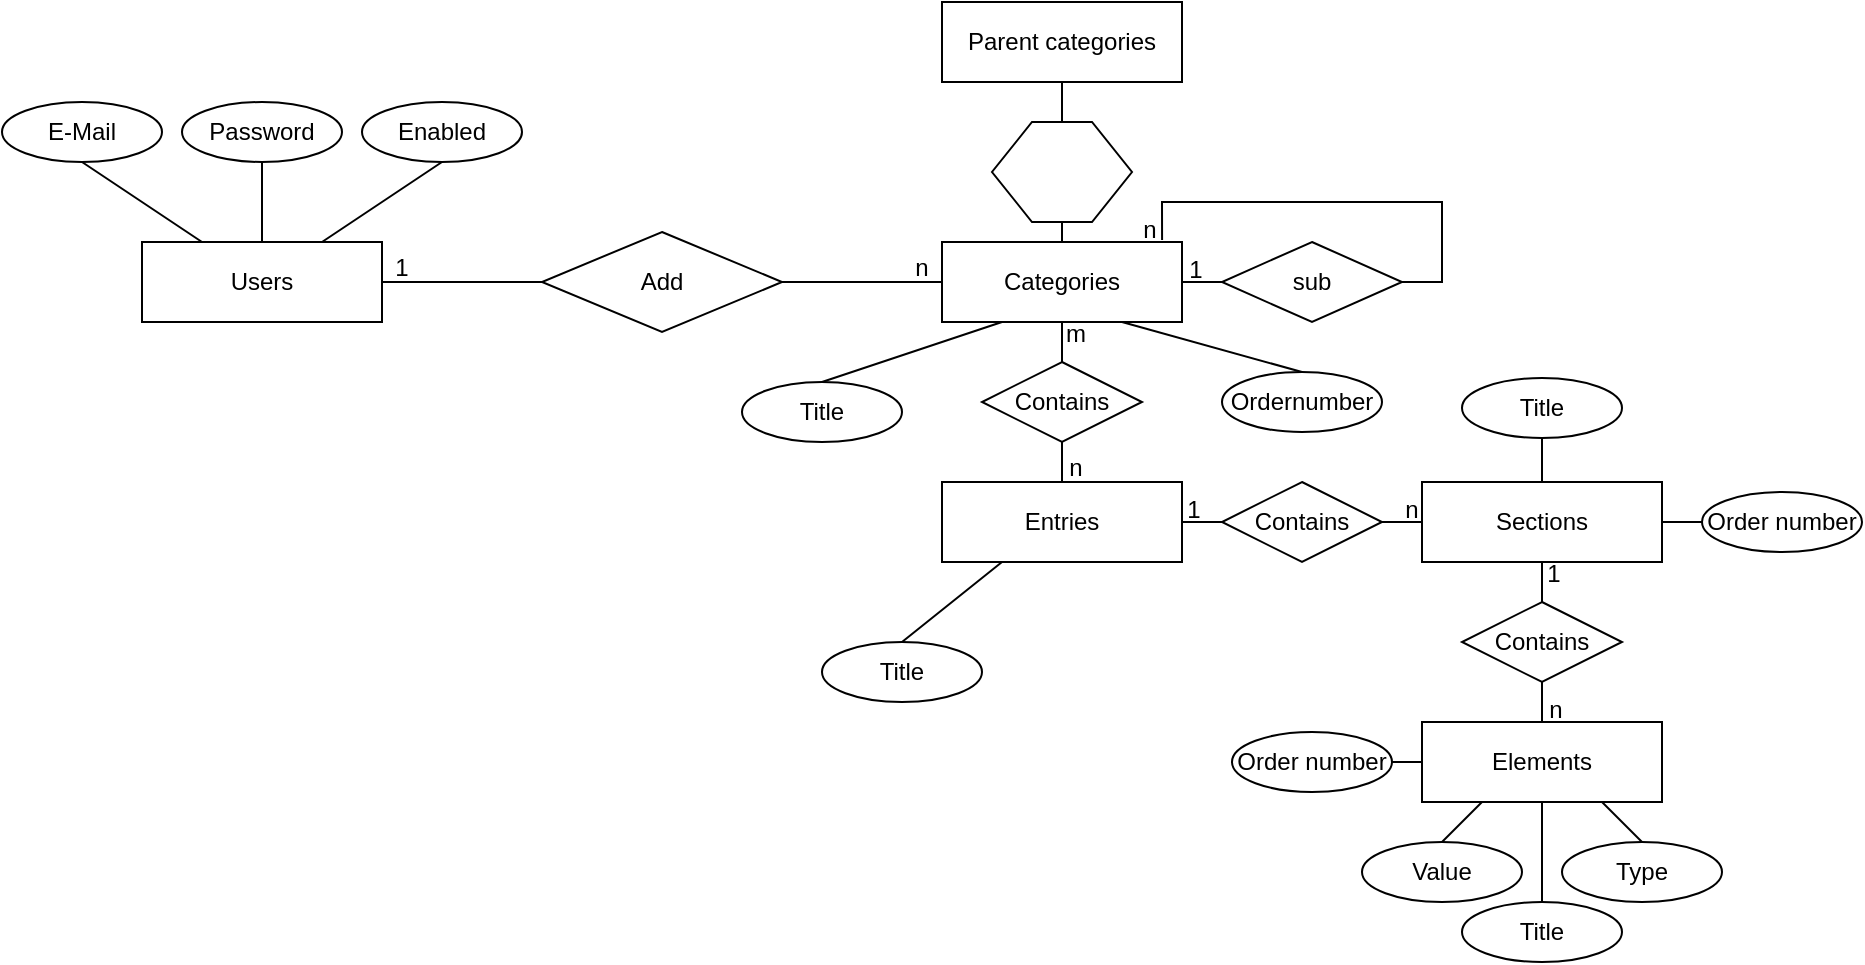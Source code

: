 <mxfile version="15.8.7" type="device"><diagram id="R2lEEEUBdFMjLlhIrx00" name="Page-1"><mxGraphModel dx="1106" dy="852" grid="1" gridSize="10" guides="1" tooltips="1" connect="1" arrows="1" fold="1" page="1" pageScale="1" pageWidth="1200" pageHeight="1920" math="0" shadow="0" extFonts="Permanent Marker^https://fonts.googleapis.com/css?family=Permanent+Marker"><root><mxCell id="0"/><mxCell id="1" parent="0"/><mxCell id="r_iOCai7sHGXc3zunDnW-29" style="edgeStyle=none;rounded=0;orthogonalLoop=1;jettySize=auto;html=1;exitX=1;exitY=0.5;exitDx=0;exitDy=0;entryX=0.111;entryY=0.5;entryDx=0;entryDy=0;entryPerimeter=0;endArrow=none;endFill=0;" parent="1" source="r_iOCai7sHGXc3zunDnW-4" target="r_iOCai7sHGXc3zunDnW-6" edge="1"><mxGeometry relative="1" as="geometry"/></mxCell><mxCell id="r_iOCai7sHGXc3zunDnW-33" style="edgeStyle=orthogonalEdgeStyle;rounded=0;orthogonalLoop=1;jettySize=auto;html=1;exitX=0.5;exitY=1;exitDx=0;exitDy=0;entryX=0.5;entryY=0;entryDx=0;entryDy=0;endArrow=none;endFill=0;" parent="1" source="r_iOCai7sHGXc3zunDnW-4" target="r_iOCai7sHGXc3zunDnW-28" edge="1"><mxGeometry relative="1" as="geometry"/></mxCell><mxCell id="frGDyW103YzDaUGf5JGL-3" style="edgeStyle=orthogonalEdgeStyle;rounded=0;orthogonalLoop=1;jettySize=auto;html=1;exitX=0.5;exitY=0;exitDx=0;exitDy=0;entryX=0.5;entryY=1;entryDx=0;entryDy=0;endArrow=none;endFill=0;" parent="1" source="r_iOCai7sHGXc3zunDnW-4" target="frGDyW103YzDaUGf5JGL-2" edge="1"><mxGeometry relative="1" as="geometry"/></mxCell><mxCell id="r_iOCai7sHGXc3zunDnW-4" value="Categories" style="rounded=0;whiteSpace=wrap;html=1;labelBackgroundColor=none;" parent="1" vertex="1"><mxGeometry x="700" y="340" width="120" height="40" as="geometry"/></mxCell><mxCell id="r_iOCai7sHGXc3zunDnW-8" style="rounded=0;orthogonalLoop=1;jettySize=auto;html=1;exitX=0.5;exitY=0;exitDx=0;exitDy=0;entryX=0.25;entryY=1;entryDx=0;entryDy=0;endArrow=none;endFill=0;" parent="1" source="r_iOCai7sHGXc3zunDnW-5" target="r_iOCai7sHGXc3zunDnW-4" edge="1"><mxGeometry relative="1" as="geometry"/></mxCell><mxCell id="r_iOCai7sHGXc3zunDnW-5" value="Title" style="ellipse;whiteSpace=wrap;html=1;labelBackgroundColor=none;" parent="1" vertex="1"><mxGeometry x="600" y="410" width="80" height="30" as="geometry"/></mxCell><mxCell id="r_iOCai7sHGXc3zunDnW-30" style="edgeStyle=orthogonalEdgeStyle;rounded=0;orthogonalLoop=1;jettySize=auto;html=1;exitX=1;exitY=0.5;exitDx=0;exitDy=0;endArrow=none;endFill=0;entryX=0.917;entryY=-0.025;entryDx=0;entryDy=0;entryPerimeter=0;" parent="1" source="r_iOCai7sHGXc3zunDnW-6" target="r_iOCai7sHGXc3zunDnW-4" edge="1"><mxGeometry relative="1" as="geometry"><mxPoint x="860" y="320" as="targetPoint"/><Array as="points"><mxPoint x="950" y="360"/><mxPoint x="950" y="320"/><mxPoint x="810" y="320"/></Array></mxGeometry></mxCell><mxCell id="r_iOCai7sHGXc3zunDnW-6" value="sub" style="rhombus;whiteSpace=wrap;html=1;labelBackgroundColor=none;" parent="1" vertex="1"><mxGeometry x="840" y="340" width="90" height="40" as="geometry"/></mxCell><mxCell id="r_iOCai7sHGXc3zunDnW-13" value="Users" style="rounded=0;whiteSpace=wrap;html=1;labelBackgroundColor=none;" parent="1" vertex="1"><mxGeometry x="300" y="340" width="120" height="40" as="geometry"/></mxCell><mxCell id="r_iOCai7sHGXc3zunDnW-17" style="rounded=0;orthogonalLoop=1;jettySize=auto;html=1;exitX=0.5;exitY=1;exitDx=0;exitDy=0;entryX=0.25;entryY=0;entryDx=0;entryDy=0;endArrow=none;endFill=0;" parent="1" source="r_iOCai7sHGXc3zunDnW-14" target="r_iOCai7sHGXc3zunDnW-13" edge="1"><mxGeometry relative="1" as="geometry"/></mxCell><mxCell id="r_iOCai7sHGXc3zunDnW-14" value="E-Mail" style="ellipse;whiteSpace=wrap;html=1;labelBackgroundColor=none;" parent="1" vertex="1"><mxGeometry x="230" y="270" width="80" height="30" as="geometry"/></mxCell><mxCell id="r_iOCai7sHGXc3zunDnW-19" style="edgeStyle=none;rounded=0;orthogonalLoop=1;jettySize=auto;html=1;exitX=0.5;exitY=1;exitDx=0;exitDy=0;entryX=0.5;entryY=0;entryDx=0;entryDy=0;endArrow=none;endFill=0;" parent="1" source="r_iOCai7sHGXc3zunDnW-15" target="r_iOCai7sHGXc3zunDnW-13" edge="1"><mxGeometry relative="1" as="geometry"/></mxCell><mxCell id="r_iOCai7sHGXc3zunDnW-15" value="Password" style="ellipse;whiteSpace=wrap;html=1;labelBackgroundColor=none;" parent="1" vertex="1"><mxGeometry x="320" y="270" width="80" height="30" as="geometry"/></mxCell><mxCell id="r_iOCai7sHGXc3zunDnW-18" style="edgeStyle=none;rounded=0;orthogonalLoop=1;jettySize=auto;html=1;exitX=0.5;exitY=1;exitDx=0;exitDy=0;entryX=0.75;entryY=0;entryDx=0;entryDy=0;endArrow=none;endFill=0;" parent="1" source="r_iOCai7sHGXc3zunDnW-16" target="r_iOCai7sHGXc3zunDnW-13" edge="1"><mxGeometry relative="1" as="geometry"/></mxCell><mxCell id="r_iOCai7sHGXc3zunDnW-16" value="Enabled" style="ellipse;whiteSpace=wrap;html=1;labelBackgroundColor=none;" parent="1" vertex="1"><mxGeometry x="410" y="270" width="80" height="30" as="geometry"/></mxCell><mxCell id="r_iOCai7sHGXc3zunDnW-21" style="edgeStyle=none;rounded=0;orthogonalLoop=1;jettySize=auto;html=1;exitX=0;exitY=0.5;exitDx=0;exitDy=0;entryX=1;entryY=0.5;entryDx=0;entryDy=0;endArrow=none;endFill=0;" parent="1" source="r_iOCai7sHGXc3zunDnW-20" target="r_iOCai7sHGXc3zunDnW-13" edge="1"><mxGeometry relative="1" as="geometry"/></mxCell><mxCell id="r_iOCai7sHGXc3zunDnW-22" style="edgeStyle=none;rounded=0;orthogonalLoop=1;jettySize=auto;html=1;exitX=1;exitY=0.5;exitDx=0;exitDy=0;entryX=0;entryY=0.5;entryDx=0;entryDy=0;endArrow=none;endFill=0;" parent="1" source="r_iOCai7sHGXc3zunDnW-20" target="r_iOCai7sHGXc3zunDnW-4" edge="1"><mxGeometry relative="1" as="geometry"/></mxCell><mxCell id="r_iOCai7sHGXc3zunDnW-20" value="Add" style="rhombus;whiteSpace=wrap;html=1;labelBackgroundColor=none;" parent="1" vertex="1"><mxGeometry x="500" y="335" width="120" height="50" as="geometry"/></mxCell><mxCell id="r_iOCai7sHGXc3zunDnW-23" value="n" style="text;html=1;strokeColor=none;fillColor=none;align=center;verticalAlign=middle;whiteSpace=wrap;rounded=0;labelBackgroundColor=none;" parent="1" vertex="1"><mxGeometry x="660" y="338" width="60" height="30" as="geometry"/></mxCell><mxCell id="r_iOCai7sHGXc3zunDnW-24" value="1" style="text;html=1;strokeColor=none;fillColor=none;align=center;verticalAlign=middle;whiteSpace=wrap;rounded=0;labelBackgroundColor=none;" parent="1" vertex="1"><mxGeometry x="400" y="338" width="60" height="30" as="geometry"/></mxCell><mxCell id="r_iOCai7sHGXc3zunDnW-39" style="rounded=0;orthogonalLoop=1;jettySize=auto;html=1;exitX=0.25;exitY=1;exitDx=0;exitDy=0;endArrow=none;endFill=0;entryX=0.5;entryY=0;entryDx=0;entryDy=0;" parent="1" source="r_iOCai7sHGXc3zunDnW-27" target="r_iOCai7sHGXc3zunDnW-38" edge="1"><mxGeometry relative="1" as="geometry"/></mxCell><mxCell id="r_iOCai7sHGXc3zunDnW-27" value="Entries" style="rounded=0;whiteSpace=wrap;html=1;labelBackgroundColor=none;" parent="1" vertex="1"><mxGeometry x="700" y="460" width="120" height="40" as="geometry"/></mxCell><mxCell id="r_iOCai7sHGXc3zunDnW-34" style="edgeStyle=orthogonalEdgeStyle;rounded=0;orthogonalLoop=1;jettySize=auto;html=1;exitX=0.5;exitY=1;exitDx=0;exitDy=0;endArrow=none;endFill=0;" parent="1" source="r_iOCai7sHGXc3zunDnW-28" target="r_iOCai7sHGXc3zunDnW-28" edge="1"><mxGeometry relative="1" as="geometry"/></mxCell><mxCell id="r_iOCai7sHGXc3zunDnW-35" style="edgeStyle=orthogonalEdgeStyle;rounded=0;orthogonalLoop=1;jettySize=auto;html=1;exitX=0.5;exitY=1;exitDx=0;exitDy=0;entryX=0.5;entryY=0;entryDx=0;entryDy=0;endArrow=none;endFill=0;" parent="1" source="r_iOCai7sHGXc3zunDnW-28" target="r_iOCai7sHGXc3zunDnW-27" edge="1"><mxGeometry relative="1" as="geometry"/></mxCell><mxCell id="r_iOCai7sHGXc3zunDnW-28" value="Contains" style="rhombus;whiteSpace=wrap;html=1;labelBackgroundColor=none;" parent="1" vertex="1"><mxGeometry x="720" y="400" width="80" height="40" as="geometry"/></mxCell><mxCell id="r_iOCai7sHGXc3zunDnW-31" value="1" style="text;html=1;strokeColor=none;fillColor=none;align=center;verticalAlign=middle;whiteSpace=wrap;rounded=0;labelBackgroundColor=none;" parent="1" vertex="1"><mxGeometry x="797" y="339" width="60" height="30" as="geometry"/></mxCell><mxCell id="r_iOCai7sHGXc3zunDnW-32" value="n" style="text;html=1;strokeColor=none;fillColor=none;align=center;verticalAlign=middle;whiteSpace=wrap;rounded=0;labelBackgroundColor=none;" parent="1" vertex="1"><mxGeometry x="774" y="319" width="60" height="30" as="geometry"/></mxCell><mxCell id="r_iOCai7sHGXc3zunDnW-36" value="n" style="text;html=1;strokeColor=none;fillColor=none;align=center;verticalAlign=middle;whiteSpace=wrap;rounded=0;labelBackgroundColor=none;" parent="1" vertex="1"><mxGeometry x="737" y="438" width="60" height="30" as="geometry"/></mxCell><mxCell id="r_iOCai7sHGXc3zunDnW-37" value="m" style="text;html=1;strokeColor=none;fillColor=none;align=center;verticalAlign=middle;whiteSpace=wrap;rounded=0;labelBackgroundColor=none;" parent="1" vertex="1"><mxGeometry x="737" y="371" width="60" height="30" as="geometry"/></mxCell><mxCell id="r_iOCai7sHGXc3zunDnW-38" value="Title" style="ellipse;whiteSpace=wrap;html=1;labelBackgroundColor=none;" parent="1" vertex="1"><mxGeometry x="640" y="540" width="80" height="30" as="geometry"/></mxCell><mxCell id="r_iOCai7sHGXc3zunDnW-41" style="edgeStyle=none;rounded=0;orthogonalLoop=1;jettySize=auto;html=1;exitX=0;exitY=0.5;exitDx=0;exitDy=0;entryX=1;entryY=0.5;entryDx=0;entryDy=0;endArrow=none;endFill=0;" parent="1" source="r_iOCai7sHGXc3zunDnW-40" target="r_iOCai7sHGXc3zunDnW-27" edge="1"><mxGeometry relative="1" as="geometry"/></mxCell><mxCell id="r_iOCai7sHGXc3zunDnW-43" style="edgeStyle=none;rounded=0;orthogonalLoop=1;jettySize=auto;html=1;exitX=1;exitY=0.5;exitDx=0;exitDy=0;entryX=0;entryY=0.5;entryDx=0;entryDy=0;endArrow=none;endFill=0;" parent="1" source="r_iOCai7sHGXc3zunDnW-40" target="r_iOCai7sHGXc3zunDnW-42" edge="1"><mxGeometry relative="1" as="geometry"/></mxCell><mxCell id="r_iOCai7sHGXc3zunDnW-40" value="Contains" style="rhombus;whiteSpace=wrap;html=1;labelBackgroundColor=none;" parent="1" vertex="1"><mxGeometry x="840" y="460" width="80" height="40" as="geometry"/></mxCell><mxCell id="r_iOCai7sHGXc3zunDnW-45" style="edgeStyle=none;rounded=0;orthogonalLoop=1;jettySize=auto;html=1;exitX=0.5;exitY=0;exitDx=0;exitDy=0;entryX=0.5;entryY=1;entryDx=0;entryDy=0;endArrow=none;endFill=0;" parent="1" source="r_iOCai7sHGXc3zunDnW-42" target="r_iOCai7sHGXc3zunDnW-44" edge="1"><mxGeometry relative="1" as="geometry"/></mxCell><mxCell id="r_iOCai7sHGXc3zunDnW-47" style="edgeStyle=none;rounded=0;orthogonalLoop=1;jettySize=auto;html=1;exitX=0.5;exitY=1;exitDx=0;exitDy=0;entryX=0.5;entryY=0;entryDx=0;entryDy=0;endArrow=none;endFill=0;" parent="1" source="r_iOCai7sHGXc3zunDnW-42" target="r_iOCai7sHGXc3zunDnW-46" edge="1"><mxGeometry relative="1" as="geometry"/></mxCell><mxCell id="r_iOCai7sHGXc3zunDnW-42" value="Sections" style="rounded=0;whiteSpace=wrap;html=1;labelBackgroundColor=none;" parent="1" vertex="1"><mxGeometry x="940" y="460" width="120" height="40" as="geometry"/></mxCell><mxCell id="r_iOCai7sHGXc3zunDnW-44" value="Title" style="ellipse;whiteSpace=wrap;html=1;labelBackgroundColor=none;" parent="1" vertex="1"><mxGeometry x="960" y="408" width="80" height="30" as="geometry"/></mxCell><mxCell id="r_iOCai7sHGXc3zunDnW-49" style="edgeStyle=none;rounded=0;orthogonalLoop=1;jettySize=auto;html=1;exitX=0.5;exitY=1;exitDx=0;exitDy=0;entryX=0.5;entryY=0;entryDx=0;entryDy=0;endArrow=none;endFill=0;" parent="1" source="r_iOCai7sHGXc3zunDnW-46" target="r_iOCai7sHGXc3zunDnW-48" edge="1"><mxGeometry relative="1" as="geometry"/></mxCell><mxCell id="r_iOCai7sHGXc3zunDnW-46" value="Contains" style="rhombus;whiteSpace=wrap;html=1;labelBackgroundColor=none;" parent="1" vertex="1"><mxGeometry x="960" y="520" width="80" height="40" as="geometry"/></mxCell><mxCell id="r_iOCai7sHGXc3zunDnW-53" style="edgeStyle=none;rounded=0;orthogonalLoop=1;jettySize=auto;html=1;exitX=0.25;exitY=1;exitDx=0;exitDy=0;entryX=0.5;entryY=0;entryDx=0;entryDy=0;endArrow=none;endFill=0;" parent="1" source="r_iOCai7sHGXc3zunDnW-48" target="r_iOCai7sHGXc3zunDnW-52" edge="1"><mxGeometry relative="1" as="geometry"/></mxCell><mxCell id="r_iOCai7sHGXc3zunDnW-56" style="edgeStyle=none;rounded=0;orthogonalLoop=1;jettySize=auto;html=1;exitX=0.5;exitY=1;exitDx=0;exitDy=0;entryX=0.5;entryY=0;entryDx=0;entryDy=0;endArrow=none;endFill=0;" parent="1" source="r_iOCai7sHGXc3zunDnW-48" target="r_iOCai7sHGXc3zunDnW-50" edge="1"><mxGeometry relative="1" as="geometry"/></mxCell><mxCell id="r_iOCai7sHGXc3zunDnW-48" value="Elements" style="rounded=0;whiteSpace=wrap;html=1;labelBackgroundColor=none;" parent="1" vertex="1"><mxGeometry x="940" y="580" width="120" height="40" as="geometry"/></mxCell><mxCell id="r_iOCai7sHGXc3zunDnW-50" value="Title" style="ellipse;whiteSpace=wrap;html=1;labelBackgroundColor=none;" parent="1" vertex="1"><mxGeometry x="960" y="670" width="80" height="30" as="geometry"/></mxCell><mxCell id="r_iOCai7sHGXc3zunDnW-52" value="Value" style="ellipse;whiteSpace=wrap;html=1;labelBackgroundColor=none;" parent="1" vertex="1"><mxGeometry x="910" y="640" width="80" height="30" as="geometry"/></mxCell><mxCell id="r_iOCai7sHGXc3zunDnW-55" value="" style="edgeStyle=none;rounded=0;orthogonalLoop=1;jettySize=auto;html=1;endArrow=none;endFill=0;exitX=0.5;exitY=0;exitDx=0;exitDy=0;entryX=0.75;entryY=1;entryDx=0;entryDy=0;" parent="1" source="r_iOCai7sHGXc3zunDnW-54" target="r_iOCai7sHGXc3zunDnW-48" edge="1"><mxGeometry relative="1" as="geometry"/></mxCell><mxCell id="r_iOCai7sHGXc3zunDnW-54" value="Type" style="ellipse;whiteSpace=wrap;html=1;labelBackgroundColor=none;" parent="1" vertex="1"><mxGeometry x="1010" y="640" width="80" height="30" as="geometry"/></mxCell><mxCell id="r_iOCai7sHGXc3zunDnW-57" value="n" style="text;html=1;strokeColor=none;fillColor=none;align=center;verticalAlign=middle;whiteSpace=wrap;rounded=0;labelBackgroundColor=none;" parent="1" vertex="1"><mxGeometry x="905" y="459" width="60" height="30" as="geometry"/></mxCell><mxCell id="r_iOCai7sHGXc3zunDnW-58" value="1" style="text;html=1;strokeColor=none;fillColor=none;align=center;verticalAlign=middle;whiteSpace=wrap;rounded=0;labelBackgroundColor=none;" parent="1" vertex="1"><mxGeometry x="796" y="459" width="60" height="30" as="geometry"/></mxCell><mxCell id="r_iOCai7sHGXc3zunDnW-59" value="n" style="text;html=1;strokeColor=none;fillColor=none;align=center;verticalAlign=middle;whiteSpace=wrap;rounded=0;labelBackgroundColor=none;" parent="1" vertex="1"><mxGeometry x="977" y="559" width="60" height="30" as="geometry"/></mxCell><mxCell id="r_iOCai7sHGXc3zunDnW-60" value="1" style="text;html=1;strokeColor=none;fillColor=none;align=center;verticalAlign=middle;whiteSpace=wrap;rounded=0;labelBackgroundColor=none;" parent="1" vertex="1"><mxGeometry x="976" y="491" width="60" height="30" as="geometry"/></mxCell><mxCell id="r_iOCai7sHGXc3zunDnW-62" style="edgeStyle=none;rounded=0;orthogonalLoop=1;jettySize=auto;html=1;exitX=0;exitY=0.5;exitDx=0;exitDy=0;entryX=1;entryY=0.5;entryDx=0;entryDy=0;endArrow=none;endFill=0;" parent="1" source="r_iOCai7sHGXc3zunDnW-61" target="r_iOCai7sHGXc3zunDnW-42" edge="1"><mxGeometry relative="1" as="geometry"/></mxCell><mxCell id="r_iOCai7sHGXc3zunDnW-61" value="Order number" style="ellipse;whiteSpace=wrap;html=1;labelBackgroundColor=none;" parent="1" vertex="1"><mxGeometry x="1080" y="465" width="80" height="30" as="geometry"/></mxCell><mxCell id="r_iOCai7sHGXc3zunDnW-64" style="edgeStyle=none;rounded=0;orthogonalLoop=1;jettySize=auto;html=1;exitX=1;exitY=0.5;exitDx=0;exitDy=0;entryX=0;entryY=0.5;entryDx=0;entryDy=0;endArrow=none;endFill=0;" parent="1" source="r_iOCai7sHGXc3zunDnW-63" target="r_iOCai7sHGXc3zunDnW-48" edge="1"><mxGeometry relative="1" as="geometry"/></mxCell><mxCell id="r_iOCai7sHGXc3zunDnW-63" value="Order number" style="ellipse;whiteSpace=wrap;html=1;labelBackgroundColor=none;" parent="1" vertex="1"><mxGeometry x="845" y="585" width="80" height="30" as="geometry"/></mxCell><mxCell id="frGDyW103YzDaUGf5JGL-1" value="Parent categories" style="rounded=0;whiteSpace=wrap;html=1;labelBackgroundColor=none;" parent="1" vertex="1"><mxGeometry x="700" y="220" width="120" height="40" as="geometry"/></mxCell><mxCell id="frGDyW103YzDaUGf5JGL-4" style="edgeStyle=orthogonalEdgeStyle;rounded=0;orthogonalLoop=1;jettySize=auto;html=1;exitX=0.5;exitY=0;exitDx=0;exitDy=0;entryX=0.5;entryY=1;entryDx=0;entryDy=0;endArrow=none;endFill=0;" parent="1" source="frGDyW103YzDaUGf5JGL-2" target="frGDyW103YzDaUGf5JGL-1" edge="1"><mxGeometry relative="1" as="geometry"/></mxCell><mxCell id="frGDyW103YzDaUGf5JGL-2" value="" style="shape=hexagon;perimeter=hexagonPerimeter2;whiteSpace=wrap;html=1;fixedSize=1;" parent="1" vertex="1"><mxGeometry x="725" y="280" width="70" height="50" as="geometry"/></mxCell><mxCell id="oXuUhapdgUsml5jzT_eo-2" style="rounded=0;orthogonalLoop=1;jettySize=auto;html=1;exitX=0.5;exitY=0;exitDx=0;exitDy=0;entryX=0.75;entryY=1;entryDx=0;entryDy=0;endArrow=none;endFill=0;" parent="1" source="oXuUhapdgUsml5jzT_eo-1" target="r_iOCai7sHGXc3zunDnW-4" edge="1"><mxGeometry relative="1" as="geometry"><mxPoint x="820" y="400" as="targetPoint"/></mxGeometry></mxCell><mxCell id="oXuUhapdgUsml5jzT_eo-1" value="Ordernumber" style="ellipse;whiteSpace=wrap;html=1;labelBackgroundColor=none;" parent="1" vertex="1"><mxGeometry x="840" y="405" width="80" height="30" as="geometry"/></mxCell></root></mxGraphModel></diagram></mxfile>